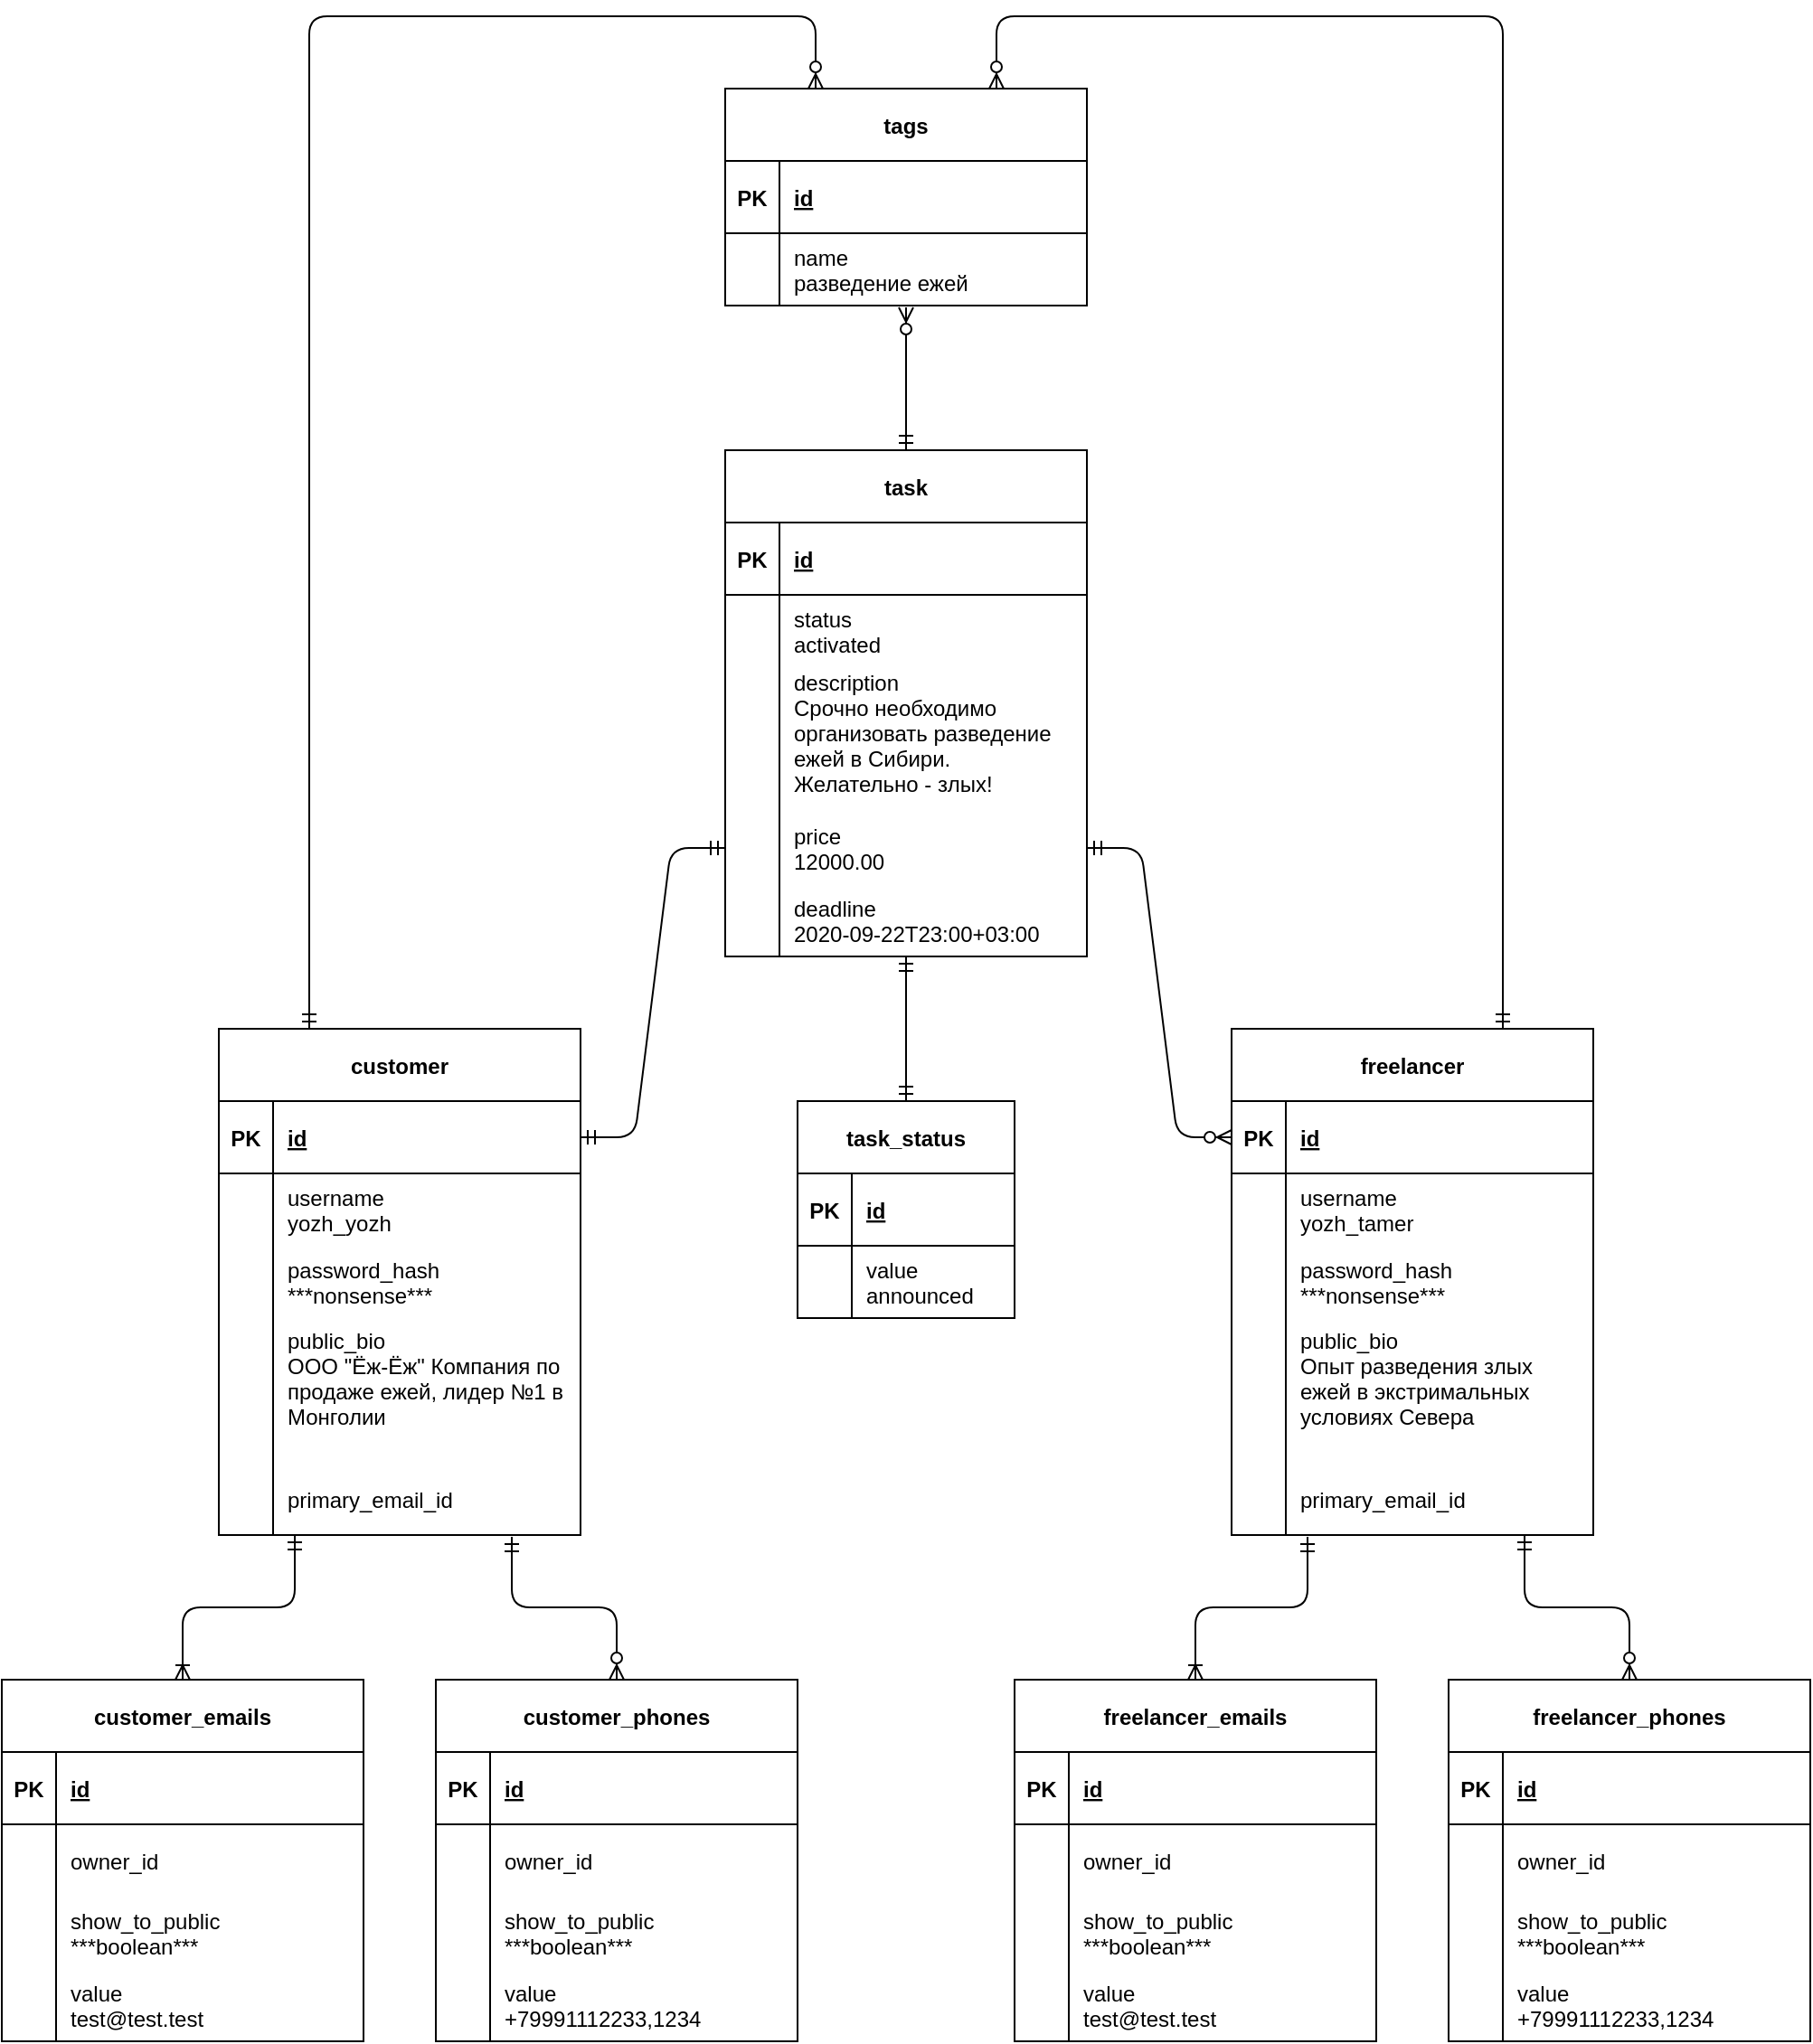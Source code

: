 <mxfile version="13.6.2" type="device"><diagram id="24OO-Mp2F8V4DnIEumOf" name="Page-1"><mxGraphModel dx="1502" dy="1733" grid="1" gridSize="10" guides="1" tooltips="1" connect="1" arrows="1" fold="1" page="1" pageScale="1" pageWidth="850" pageHeight="1100" math="0" shadow="0"><root><mxCell id="0"/><mxCell id="1" parent="0"/><mxCell id="UAAKbLrgL-FARiQ7asQP-84" value="customer" style="shape=table;startSize=40;container=1;collapsible=1;childLayout=tableLayout;fixedRows=1;rowLines=0;fontStyle=1;align=center;resizeLast=1;" parent="1" vertex="1"><mxGeometry x="40" y="80" width="200" height="280" as="geometry"/></mxCell><mxCell id="UAAKbLrgL-FARiQ7asQP-85" value="" style="shape=partialRectangle;collapsible=0;dropTarget=0;pointerEvents=0;fillColor=none;top=0;left=0;bottom=1;right=0;points=[[0,0.5],[1,0.5]];portConstraint=eastwest;" parent="UAAKbLrgL-FARiQ7asQP-84" vertex="1"><mxGeometry y="40" width="200" height="40" as="geometry"/></mxCell><mxCell id="UAAKbLrgL-FARiQ7asQP-86" value="PK" style="shape=partialRectangle;connectable=0;fillColor=none;top=0;left=0;bottom=0;right=0;fontStyle=1;overflow=hidden;" parent="UAAKbLrgL-FARiQ7asQP-85" vertex="1"><mxGeometry width="30" height="40" as="geometry"/></mxCell><mxCell id="UAAKbLrgL-FARiQ7asQP-87" value="id" style="shape=partialRectangle;connectable=0;fillColor=none;top=0;left=0;bottom=0;right=0;align=left;spacingLeft=6;fontStyle=5;overflow=hidden;" parent="UAAKbLrgL-FARiQ7asQP-85" vertex="1"><mxGeometry x="30" width="170" height="40" as="geometry"/></mxCell><mxCell id="UAAKbLrgL-FARiQ7asQP-88" value="" style="shape=partialRectangle;collapsible=0;dropTarget=0;pointerEvents=0;fillColor=none;top=0;left=0;bottom=0;right=0;points=[[0,0.5],[1,0.5]];portConstraint=eastwest;" parent="UAAKbLrgL-FARiQ7asQP-84" vertex="1"><mxGeometry y="80" width="200" height="40" as="geometry"/></mxCell><mxCell id="UAAKbLrgL-FARiQ7asQP-89" value="" style="shape=partialRectangle;connectable=0;fillColor=none;top=0;left=0;bottom=0;right=0;editable=1;overflow=hidden;" parent="UAAKbLrgL-FARiQ7asQP-88" vertex="1"><mxGeometry width="30" height="40" as="geometry"/></mxCell><mxCell id="UAAKbLrgL-FARiQ7asQP-90" value="username&#10;yozh_yozh" style="shape=partialRectangle;connectable=0;fillColor=none;top=0;left=0;bottom=0;right=0;align=left;spacingLeft=6;overflow=hidden;" parent="UAAKbLrgL-FARiQ7asQP-88" vertex="1"><mxGeometry x="30" width="170" height="40" as="geometry"/></mxCell><mxCell id="UAAKbLrgL-FARiQ7asQP-91" value="" style="shape=partialRectangle;collapsible=0;dropTarget=0;pointerEvents=0;fillColor=none;top=0;left=0;bottom=0;right=0;points=[[0,0.5],[1,0.5]];portConstraint=eastwest;" parent="UAAKbLrgL-FARiQ7asQP-84" vertex="1"><mxGeometry y="120" width="200" height="40" as="geometry"/></mxCell><mxCell id="UAAKbLrgL-FARiQ7asQP-92" value="" style="shape=partialRectangle;connectable=0;fillColor=none;top=0;left=0;bottom=0;right=0;editable=1;overflow=hidden;" parent="UAAKbLrgL-FARiQ7asQP-91" vertex="1"><mxGeometry width="30" height="40" as="geometry"/></mxCell><mxCell id="UAAKbLrgL-FARiQ7asQP-93" value="password_hash&#10;***nonsense***" style="shape=partialRectangle;connectable=0;fillColor=none;top=0;left=0;bottom=0;right=0;align=left;spacingLeft=6;overflow=hidden;" parent="UAAKbLrgL-FARiQ7asQP-91" vertex="1"><mxGeometry x="30" width="170" height="40" as="geometry"/></mxCell><mxCell id="UAAKbLrgL-FARiQ7asQP-101" value="" style="shape=partialRectangle;collapsible=0;dropTarget=0;pointerEvents=0;fillColor=none;top=0;left=0;bottom=0;right=0;points=[[0,0.5],[1,0.5]];portConstraint=eastwest;" parent="UAAKbLrgL-FARiQ7asQP-84" vertex="1"><mxGeometry y="160" width="200" height="80" as="geometry"/></mxCell><mxCell id="UAAKbLrgL-FARiQ7asQP-102" value="" style="shape=partialRectangle;connectable=0;fillColor=none;top=0;left=0;bottom=0;right=0;editable=1;overflow=hidden;" parent="UAAKbLrgL-FARiQ7asQP-101" vertex="1"><mxGeometry width="30" height="80" as="geometry"/></mxCell><mxCell id="UAAKbLrgL-FARiQ7asQP-103" value="public_bio&#10;ООО &quot;Ёж-Ёж&quot; Компания по&#10;продаже ежей, лидер №1 в&#10;Монголии&#10;" style="shape=partialRectangle;connectable=0;fillColor=none;top=0;left=0;bottom=0;right=0;align=left;spacingLeft=6;overflow=hidden;" parent="UAAKbLrgL-FARiQ7asQP-101" vertex="1"><mxGeometry x="30" width="170" height="80" as="geometry"/></mxCell><mxCell id="UAAKbLrgL-FARiQ7asQP-275" value="" style="shape=partialRectangle;collapsible=0;dropTarget=0;pointerEvents=0;fillColor=none;top=0;left=0;bottom=0;right=0;points=[[0,0.5],[1,0.5]];portConstraint=eastwest;" parent="UAAKbLrgL-FARiQ7asQP-84" vertex="1"><mxGeometry y="240" width="200" height="40" as="geometry"/></mxCell><mxCell id="UAAKbLrgL-FARiQ7asQP-276" value="" style="shape=partialRectangle;connectable=0;fillColor=none;top=0;left=0;bottom=0;right=0;editable=1;overflow=hidden;" parent="UAAKbLrgL-FARiQ7asQP-275" vertex="1"><mxGeometry width="30" height="40" as="geometry"/></mxCell><mxCell id="UAAKbLrgL-FARiQ7asQP-277" value="primary_email_id" style="shape=partialRectangle;connectable=0;fillColor=none;top=0;left=0;bottom=0;right=0;align=left;spacingLeft=6;overflow=hidden;" parent="UAAKbLrgL-FARiQ7asQP-275" vertex="1"><mxGeometry x="30" width="170" height="40" as="geometry"/></mxCell><mxCell id="UAAKbLrgL-FARiQ7asQP-180" value="freelancer" style="shape=table;startSize=40;container=1;collapsible=1;childLayout=tableLayout;fixedRows=1;rowLines=0;fontStyle=1;align=center;resizeLast=1;" parent="1" vertex="1"><mxGeometry x="600" y="80" width="200" height="280" as="geometry"/></mxCell><mxCell id="UAAKbLrgL-FARiQ7asQP-181" value="" style="shape=partialRectangle;collapsible=0;dropTarget=0;pointerEvents=0;fillColor=none;top=0;left=0;bottom=1;right=0;points=[[0,0.5],[1,0.5]];portConstraint=eastwest;" parent="UAAKbLrgL-FARiQ7asQP-180" vertex="1"><mxGeometry y="40" width="200" height="40" as="geometry"/></mxCell><mxCell id="UAAKbLrgL-FARiQ7asQP-182" value="PK" style="shape=partialRectangle;connectable=0;fillColor=none;top=0;left=0;bottom=0;right=0;fontStyle=1;overflow=hidden;" parent="UAAKbLrgL-FARiQ7asQP-181" vertex="1"><mxGeometry width="30" height="40" as="geometry"/></mxCell><mxCell id="UAAKbLrgL-FARiQ7asQP-183" value="id" style="shape=partialRectangle;connectable=0;fillColor=none;top=0;left=0;bottom=0;right=0;align=left;spacingLeft=6;fontStyle=5;overflow=hidden;" parent="UAAKbLrgL-FARiQ7asQP-181" vertex="1"><mxGeometry x="30" width="170" height="40" as="geometry"/></mxCell><mxCell id="UAAKbLrgL-FARiQ7asQP-184" value="" style="shape=partialRectangle;collapsible=0;dropTarget=0;pointerEvents=0;fillColor=none;top=0;left=0;bottom=0;right=0;points=[[0,0.5],[1,0.5]];portConstraint=eastwest;" parent="UAAKbLrgL-FARiQ7asQP-180" vertex="1"><mxGeometry y="80" width="200" height="40" as="geometry"/></mxCell><mxCell id="UAAKbLrgL-FARiQ7asQP-185" value="" style="shape=partialRectangle;connectable=0;fillColor=none;top=0;left=0;bottom=0;right=0;editable=1;overflow=hidden;" parent="UAAKbLrgL-FARiQ7asQP-184" vertex="1"><mxGeometry width="30" height="40" as="geometry"/></mxCell><mxCell id="UAAKbLrgL-FARiQ7asQP-186" value="username&#10;yozh_tamer" style="shape=partialRectangle;connectable=0;fillColor=none;top=0;left=0;bottom=0;right=0;align=left;spacingLeft=6;overflow=hidden;" parent="UAAKbLrgL-FARiQ7asQP-184" vertex="1"><mxGeometry x="30" width="170" height="40" as="geometry"/></mxCell><mxCell id="UAAKbLrgL-FARiQ7asQP-187" value="" style="shape=partialRectangle;collapsible=0;dropTarget=0;pointerEvents=0;fillColor=none;top=0;left=0;bottom=0;right=0;points=[[0,0.5],[1,0.5]];portConstraint=eastwest;" parent="UAAKbLrgL-FARiQ7asQP-180" vertex="1"><mxGeometry y="120" width="200" height="40" as="geometry"/></mxCell><mxCell id="UAAKbLrgL-FARiQ7asQP-188" value="" style="shape=partialRectangle;connectable=0;fillColor=none;top=0;left=0;bottom=0;right=0;editable=1;overflow=hidden;" parent="UAAKbLrgL-FARiQ7asQP-187" vertex="1"><mxGeometry width="30" height="40" as="geometry"/></mxCell><mxCell id="UAAKbLrgL-FARiQ7asQP-189" value="password_hash&#10;***nonsense***" style="shape=partialRectangle;connectable=0;fillColor=none;top=0;left=0;bottom=0;right=0;align=left;spacingLeft=6;overflow=hidden;" parent="UAAKbLrgL-FARiQ7asQP-187" vertex="1"><mxGeometry x="30" width="170" height="40" as="geometry"/></mxCell><mxCell id="UAAKbLrgL-FARiQ7asQP-190" value="" style="shape=partialRectangle;collapsible=0;dropTarget=0;pointerEvents=0;fillColor=none;top=0;left=0;bottom=0;right=0;points=[[0,0.5],[1,0.5]];portConstraint=eastwest;" parent="UAAKbLrgL-FARiQ7asQP-180" vertex="1"><mxGeometry y="160" width="200" height="80" as="geometry"/></mxCell><mxCell id="UAAKbLrgL-FARiQ7asQP-191" value="" style="shape=partialRectangle;connectable=0;fillColor=none;top=0;left=0;bottom=0;right=0;editable=1;overflow=hidden;" parent="UAAKbLrgL-FARiQ7asQP-190" vertex="1"><mxGeometry width="30" height="80" as="geometry"/></mxCell><mxCell id="UAAKbLrgL-FARiQ7asQP-192" value="public_bio&#10;Опыт разведения злых&#10;ежей в экстримальных&#10;условиях Севера&#10;" style="shape=partialRectangle;connectable=0;fillColor=none;top=0;left=0;bottom=0;right=0;align=left;spacingLeft=6;overflow=hidden;" parent="UAAKbLrgL-FARiQ7asQP-190" vertex="1"><mxGeometry x="30" width="170" height="80" as="geometry"/></mxCell><mxCell id="UAAKbLrgL-FARiQ7asQP-281" value="" style="shape=partialRectangle;collapsible=0;dropTarget=0;pointerEvents=0;fillColor=none;top=0;left=0;bottom=0;right=0;points=[[0,0.5],[1,0.5]];portConstraint=eastwest;" parent="UAAKbLrgL-FARiQ7asQP-180" vertex="1"><mxGeometry y="240" width="200" height="40" as="geometry"/></mxCell><mxCell id="UAAKbLrgL-FARiQ7asQP-282" value="" style="shape=partialRectangle;connectable=0;fillColor=none;top=0;left=0;bottom=0;right=0;editable=1;overflow=hidden;" parent="UAAKbLrgL-FARiQ7asQP-281" vertex="1"><mxGeometry width="30" height="40" as="geometry"/></mxCell><mxCell id="UAAKbLrgL-FARiQ7asQP-283" value="primary_email_id" style="shape=partialRectangle;connectable=0;fillColor=none;top=0;left=0;bottom=0;right=0;align=left;spacingLeft=6;overflow=hidden;" parent="UAAKbLrgL-FARiQ7asQP-281" vertex="1"><mxGeometry x="30" width="170" height="40" as="geometry"/></mxCell><mxCell id="UAAKbLrgL-FARiQ7asQP-228" value="task" style="shape=table;startSize=40;container=1;collapsible=1;childLayout=tableLayout;fixedRows=1;rowLines=0;fontStyle=1;align=center;resizeLast=1;" parent="1" vertex="1"><mxGeometry x="320" y="-240" width="200" height="280" as="geometry"/></mxCell><mxCell id="UAAKbLrgL-FARiQ7asQP-229" value="" style="shape=partialRectangle;collapsible=0;dropTarget=0;pointerEvents=0;fillColor=none;top=0;left=0;bottom=1;right=0;points=[[0,0.5],[1,0.5]];portConstraint=eastwest;" parent="UAAKbLrgL-FARiQ7asQP-228" vertex="1"><mxGeometry y="40" width="200" height="40" as="geometry"/></mxCell><mxCell id="UAAKbLrgL-FARiQ7asQP-230" value="PK" style="shape=partialRectangle;connectable=0;fillColor=none;top=0;left=0;bottom=0;right=0;fontStyle=1;overflow=hidden;" parent="UAAKbLrgL-FARiQ7asQP-229" vertex="1"><mxGeometry width="30" height="40" as="geometry"/></mxCell><mxCell id="UAAKbLrgL-FARiQ7asQP-231" value="id" style="shape=partialRectangle;connectable=0;fillColor=none;top=0;left=0;bottom=0;right=0;align=left;spacingLeft=6;fontStyle=5;overflow=hidden;" parent="UAAKbLrgL-FARiQ7asQP-229" vertex="1"><mxGeometry x="30" width="170" height="40" as="geometry"/></mxCell><mxCell id="UAAKbLrgL-FARiQ7asQP-232" value="" style="shape=partialRectangle;collapsible=0;dropTarget=0;pointerEvents=0;fillColor=none;top=0;left=0;bottom=0;right=0;points=[[0,0.5],[1,0.5]];portConstraint=eastwest;" parent="UAAKbLrgL-FARiQ7asQP-228" vertex="1"><mxGeometry y="80" width="200" height="40" as="geometry"/></mxCell><mxCell id="UAAKbLrgL-FARiQ7asQP-233" value="" style="shape=partialRectangle;connectable=0;fillColor=none;top=0;left=0;bottom=0;right=0;editable=1;overflow=hidden;" parent="UAAKbLrgL-FARiQ7asQP-232" vertex="1"><mxGeometry width="30" height="40" as="geometry"/></mxCell><mxCell id="UAAKbLrgL-FARiQ7asQP-234" value="status&#10;activated" style="shape=partialRectangle;connectable=0;fillColor=none;top=0;left=0;bottom=0;right=0;align=left;spacingLeft=6;overflow=hidden;" parent="UAAKbLrgL-FARiQ7asQP-232" vertex="1"><mxGeometry x="30" width="170" height="40" as="geometry"/></mxCell><mxCell id="UAAKbLrgL-FARiQ7asQP-235" value="" style="shape=partialRectangle;collapsible=0;dropTarget=0;pointerEvents=0;fillColor=none;top=0;left=0;bottom=0;right=0;points=[[0,0.5],[1,0.5]];portConstraint=eastwest;" parent="UAAKbLrgL-FARiQ7asQP-228" vertex="1"><mxGeometry y="120" width="200" height="80" as="geometry"/></mxCell><mxCell id="UAAKbLrgL-FARiQ7asQP-236" value="" style="shape=partialRectangle;connectable=0;fillColor=none;top=0;left=0;bottom=0;right=0;editable=1;overflow=hidden;" parent="UAAKbLrgL-FARiQ7asQP-235" vertex="1"><mxGeometry width="30" height="80" as="geometry"/></mxCell><mxCell id="UAAKbLrgL-FARiQ7asQP-237" value="description&#10;Срочно необходимо&#10;организовать разведение&#10;ежей в Сибири.&#10;Желательно - злых!&#10;" style="shape=partialRectangle;connectable=0;fillColor=none;top=0;left=0;bottom=0;right=0;align=left;spacingLeft=6;overflow=hidden;" parent="UAAKbLrgL-FARiQ7asQP-235" vertex="1"><mxGeometry x="30" width="170" height="80" as="geometry"/></mxCell><mxCell id="UAAKbLrgL-FARiQ7asQP-247" value="" style="shape=partialRectangle;collapsible=0;dropTarget=0;pointerEvents=0;fillColor=none;top=0;left=0;bottom=0;right=0;points=[[0,0.5],[1,0.5]];portConstraint=eastwest;" parent="UAAKbLrgL-FARiQ7asQP-228" vertex="1"><mxGeometry y="200" width="200" height="40" as="geometry"/></mxCell><mxCell id="UAAKbLrgL-FARiQ7asQP-248" value="" style="shape=partialRectangle;connectable=0;fillColor=none;top=0;left=0;bottom=0;right=0;editable=1;overflow=hidden;" parent="UAAKbLrgL-FARiQ7asQP-247" vertex="1"><mxGeometry width="30" height="40" as="geometry"/></mxCell><mxCell id="UAAKbLrgL-FARiQ7asQP-249" value="price&#10;12000.00" style="shape=partialRectangle;connectable=0;fillColor=none;top=0;left=0;bottom=0;right=0;align=left;spacingLeft=6;overflow=hidden;" parent="UAAKbLrgL-FARiQ7asQP-247" vertex="1"><mxGeometry x="30" width="170" height="40" as="geometry"/></mxCell><mxCell id="M_6ktFH05zGwZ_8QLSqs-2" value="" style="shape=partialRectangle;collapsible=0;dropTarget=0;pointerEvents=0;fillColor=none;top=0;left=0;bottom=0;right=0;points=[[0,0.5],[1,0.5]];portConstraint=eastwest;" parent="UAAKbLrgL-FARiQ7asQP-228" vertex="1"><mxGeometry y="240" width="200" height="40" as="geometry"/></mxCell><mxCell id="M_6ktFH05zGwZ_8QLSqs-3" value="" style="shape=partialRectangle;connectable=0;fillColor=none;top=0;left=0;bottom=0;right=0;editable=1;overflow=hidden;" parent="M_6ktFH05zGwZ_8QLSqs-2" vertex="1"><mxGeometry width="30" height="40" as="geometry"/></mxCell><mxCell id="M_6ktFH05zGwZ_8QLSqs-4" value="deadline&#10;2020-09-22T23:00+03:00" style="shape=partialRectangle;connectable=0;fillColor=none;top=0;left=0;bottom=0;right=0;align=left;spacingLeft=6;overflow=hidden;" parent="M_6ktFH05zGwZ_8QLSqs-2" vertex="1"><mxGeometry x="30" width="170" height="40" as="geometry"/></mxCell><mxCell id="UAAKbLrgL-FARiQ7asQP-256" value="tags" style="shape=table;startSize=40;container=1;collapsible=1;childLayout=tableLayout;fixedRows=1;rowLines=0;fontStyle=1;align=center;resizeLast=1;" parent="1" vertex="1"><mxGeometry x="320" y="-440" width="200" height="120" as="geometry"/></mxCell><mxCell id="UAAKbLrgL-FARiQ7asQP-257" value="" style="shape=partialRectangle;collapsible=0;dropTarget=0;pointerEvents=0;fillColor=none;top=0;left=0;bottom=1;right=0;points=[[0,0.5],[1,0.5]];portConstraint=eastwest;" parent="UAAKbLrgL-FARiQ7asQP-256" vertex="1"><mxGeometry y="40" width="200" height="40" as="geometry"/></mxCell><mxCell id="UAAKbLrgL-FARiQ7asQP-258" value="PK" style="shape=partialRectangle;connectable=0;fillColor=none;top=0;left=0;bottom=0;right=0;fontStyle=1;overflow=hidden;" parent="UAAKbLrgL-FARiQ7asQP-257" vertex="1"><mxGeometry width="30" height="40" as="geometry"/></mxCell><mxCell id="UAAKbLrgL-FARiQ7asQP-259" value="id" style="shape=partialRectangle;connectable=0;fillColor=none;top=0;left=0;bottom=0;right=0;align=left;spacingLeft=6;fontStyle=5;overflow=hidden;" parent="UAAKbLrgL-FARiQ7asQP-257" vertex="1"><mxGeometry x="30" width="170" height="40" as="geometry"/></mxCell><mxCell id="UAAKbLrgL-FARiQ7asQP-260" value="" style="shape=partialRectangle;collapsible=0;dropTarget=0;pointerEvents=0;fillColor=none;top=0;left=0;bottom=0;right=0;points=[[0,0.5],[1,0.5]];portConstraint=eastwest;" parent="UAAKbLrgL-FARiQ7asQP-256" vertex="1"><mxGeometry y="80" width="200" height="40" as="geometry"/></mxCell><mxCell id="UAAKbLrgL-FARiQ7asQP-261" value="" style="shape=partialRectangle;connectable=0;fillColor=none;top=0;left=0;bottom=0;right=0;editable=1;overflow=hidden;" parent="UAAKbLrgL-FARiQ7asQP-260" vertex="1"><mxGeometry width="30" height="40" as="geometry"/></mxCell><mxCell id="UAAKbLrgL-FARiQ7asQP-262" value="name&#10;разведение ежей" style="shape=partialRectangle;connectable=0;fillColor=none;top=0;left=0;bottom=0;right=0;align=left;spacingLeft=6;overflow=hidden;" parent="UAAKbLrgL-FARiQ7asQP-260" vertex="1"><mxGeometry x="30" width="170" height="40" as="geometry"/></mxCell><mxCell id="UAAKbLrgL-FARiQ7asQP-133" value="customer_emails" style="shape=table;startSize=40;container=1;collapsible=1;childLayout=tableLayout;fixedRows=1;rowLines=0;fontStyle=1;align=center;resizeLast=1;" parent="1" vertex="1"><mxGeometry x="-80" y="440" width="200" height="200" as="geometry"/></mxCell><mxCell id="UAAKbLrgL-FARiQ7asQP-134" value="" style="shape=partialRectangle;collapsible=0;dropTarget=0;pointerEvents=0;fillColor=none;top=0;left=0;bottom=1;right=0;points=[[0,0.5],[1,0.5]];portConstraint=eastwest;" parent="UAAKbLrgL-FARiQ7asQP-133" vertex="1"><mxGeometry y="40" width="200" height="40" as="geometry"/></mxCell><mxCell id="UAAKbLrgL-FARiQ7asQP-135" value="PK" style="shape=partialRectangle;connectable=0;fillColor=none;top=0;left=0;bottom=0;right=0;fontStyle=1;overflow=hidden;" parent="UAAKbLrgL-FARiQ7asQP-134" vertex="1"><mxGeometry width="30" height="40" as="geometry"/></mxCell><mxCell id="UAAKbLrgL-FARiQ7asQP-136" value="id" style="shape=partialRectangle;connectable=0;fillColor=none;top=0;left=0;bottom=0;right=0;align=left;spacingLeft=6;fontStyle=5;overflow=hidden;" parent="UAAKbLrgL-FARiQ7asQP-134" vertex="1"><mxGeometry x="30" width="170" height="40" as="geometry"/></mxCell><mxCell id="UAAKbLrgL-FARiQ7asQP-140" value="" style="shape=partialRectangle;collapsible=0;dropTarget=0;pointerEvents=0;fillColor=none;top=0;left=0;bottom=0;right=0;points=[[0,0.5],[1,0.5]];portConstraint=eastwest;" parent="UAAKbLrgL-FARiQ7asQP-133" vertex="1"><mxGeometry y="80" width="200" height="40" as="geometry"/></mxCell><mxCell id="UAAKbLrgL-FARiQ7asQP-141" value="" style="shape=partialRectangle;connectable=0;fillColor=none;top=0;left=0;bottom=0;right=0;editable=1;overflow=hidden;" parent="UAAKbLrgL-FARiQ7asQP-140" vertex="1"><mxGeometry width="30" height="40" as="geometry"/></mxCell><mxCell id="UAAKbLrgL-FARiQ7asQP-142" value="owner_id" style="shape=partialRectangle;connectable=0;fillColor=none;top=0;left=0;bottom=0;right=0;align=left;spacingLeft=6;overflow=hidden;" parent="UAAKbLrgL-FARiQ7asQP-140" vertex="1"><mxGeometry x="30" width="170" height="40" as="geometry"/></mxCell><mxCell id="UAAKbLrgL-FARiQ7asQP-143" value="" style="shape=partialRectangle;collapsible=0;dropTarget=0;pointerEvents=0;fillColor=none;top=0;left=0;bottom=0;right=0;points=[[0,0.5],[1,0.5]];portConstraint=eastwest;" parent="UAAKbLrgL-FARiQ7asQP-133" vertex="1"><mxGeometry y="120" width="200" height="40" as="geometry"/></mxCell><mxCell id="UAAKbLrgL-FARiQ7asQP-144" value="" style="shape=partialRectangle;connectable=0;fillColor=none;top=0;left=0;bottom=0;right=0;editable=1;overflow=hidden;" parent="UAAKbLrgL-FARiQ7asQP-143" vertex="1"><mxGeometry width="30" height="40" as="geometry"/></mxCell><mxCell id="UAAKbLrgL-FARiQ7asQP-145" value="show_to_public&#10;***boolean***" style="shape=partialRectangle;connectable=0;fillColor=none;top=0;left=0;bottom=0;right=0;align=left;spacingLeft=6;overflow=hidden;" parent="UAAKbLrgL-FARiQ7asQP-143" vertex="1"><mxGeometry x="30" width="170" height="40" as="geometry"/></mxCell><mxCell id="UAAKbLrgL-FARiQ7asQP-146" value="" style="shape=partialRectangle;collapsible=0;dropTarget=0;pointerEvents=0;fillColor=none;top=0;left=0;bottom=0;right=0;points=[[0,0.5],[1,0.5]];portConstraint=eastwest;" parent="UAAKbLrgL-FARiQ7asQP-133" vertex="1"><mxGeometry y="160" width="200" height="40" as="geometry"/></mxCell><mxCell id="UAAKbLrgL-FARiQ7asQP-147" value="" style="shape=partialRectangle;connectable=0;fillColor=none;top=0;left=0;bottom=0;right=0;editable=1;overflow=hidden;" parent="UAAKbLrgL-FARiQ7asQP-146" vertex="1"><mxGeometry width="30" height="40" as="geometry"/></mxCell><mxCell id="UAAKbLrgL-FARiQ7asQP-148" value="value&#10;test@test.test" style="shape=partialRectangle;connectable=0;fillColor=none;top=0;left=0;bottom=0;right=0;align=left;spacingLeft=6;overflow=hidden;" parent="UAAKbLrgL-FARiQ7asQP-146" vertex="1"><mxGeometry x="30" width="170" height="40" as="geometry"/></mxCell><mxCell id="UAAKbLrgL-FARiQ7asQP-164" value="customer_phones" style="shape=table;startSize=40;container=1;collapsible=1;childLayout=tableLayout;fixedRows=1;rowLines=0;fontStyle=1;align=center;resizeLast=1;" parent="1" vertex="1"><mxGeometry x="160" y="440" width="200" height="200" as="geometry"/></mxCell><mxCell id="UAAKbLrgL-FARiQ7asQP-165" value="" style="shape=partialRectangle;collapsible=0;dropTarget=0;pointerEvents=0;fillColor=none;top=0;left=0;bottom=1;right=0;points=[[0,0.5],[1,0.5]];portConstraint=eastwest;" parent="UAAKbLrgL-FARiQ7asQP-164" vertex="1"><mxGeometry y="40" width="200" height="40" as="geometry"/></mxCell><mxCell id="UAAKbLrgL-FARiQ7asQP-166" value="PK" style="shape=partialRectangle;connectable=0;fillColor=none;top=0;left=0;bottom=0;right=0;fontStyle=1;overflow=hidden;" parent="UAAKbLrgL-FARiQ7asQP-165" vertex="1"><mxGeometry width="30" height="40" as="geometry"/></mxCell><mxCell id="UAAKbLrgL-FARiQ7asQP-167" value="id" style="shape=partialRectangle;connectable=0;fillColor=none;top=0;left=0;bottom=0;right=0;align=left;spacingLeft=6;fontStyle=5;overflow=hidden;" parent="UAAKbLrgL-FARiQ7asQP-165" vertex="1"><mxGeometry x="30" width="170" height="40" as="geometry"/></mxCell><mxCell id="UAAKbLrgL-FARiQ7asQP-168" value="" style="shape=partialRectangle;collapsible=0;dropTarget=0;pointerEvents=0;fillColor=none;top=0;left=0;bottom=0;right=0;points=[[0,0.5],[1,0.5]];portConstraint=eastwest;" parent="UAAKbLrgL-FARiQ7asQP-164" vertex="1"><mxGeometry y="80" width="200" height="40" as="geometry"/></mxCell><mxCell id="UAAKbLrgL-FARiQ7asQP-169" value="" style="shape=partialRectangle;connectable=0;fillColor=none;top=0;left=0;bottom=0;right=0;editable=1;overflow=hidden;" parent="UAAKbLrgL-FARiQ7asQP-168" vertex="1"><mxGeometry width="30" height="40" as="geometry"/></mxCell><mxCell id="UAAKbLrgL-FARiQ7asQP-170" value="owner_id" style="shape=partialRectangle;connectable=0;fillColor=none;top=0;left=0;bottom=0;right=0;align=left;spacingLeft=6;overflow=hidden;" parent="UAAKbLrgL-FARiQ7asQP-168" vertex="1"><mxGeometry x="30" width="170" height="40" as="geometry"/></mxCell><mxCell id="UAAKbLrgL-FARiQ7asQP-171" value="" style="shape=partialRectangle;collapsible=0;dropTarget=0;pointerEvents=0;fillColor=none;top=0;left=0;bottom=0;right=0;points=[[0,0.5],[1,0.5]];portConstraint=eastwest;" parent="UAAKbLrgL-FARiQ7asQP-164" vertex="1"><mxGeometry y="120" width="200" height="40" as="geometry"/></mxCell><mxCell id="UAAKbLrgL-FARiQ7asQP-172" value="" style="shape=partialRectangle;connectable=0;fillColor=none;top=0;left=0;bottom=0;right=0;editable=1;overflow=hidden;" parent="UAAKbLrgL-FARiQ7asQP-171" vertex="1"><mxGeometry width="30" height="40" as="geometry"/></mxCell><mxCell id="UAAKbLrgL-FARiQ7asQP-173" value="show_to_public&#10;***boolean***" style="shape=partialRectangle;connectable=0;fillColor=none;top=0;left=0;bottom=0;right=0;align=left;spacingLeft=6;overflow=hidden;" parent="UAAKbLrgL-FARiQ7asQP-171" vertex="1"><mxGeometry x="30" width="170" height="40" as="geometry"/></mxCell><mxCell id="UAAKbLrgL-FARiQ7asQP-174" value="" style="shape=partialRectangle;collapsible=0;dropTarget=0;pointerEvents=0;fillColor=none;top=0;left=0;bottom=0;right=0;points=[[0,0.5],[1,0.5]];portConstraint=eastwest;" parent="UAAKbLrgL-FARiQ7asQP-164" vertex="1"><mxGeometry y="160" width="200" height="40" as="geometry"/></mxCell><mxCell id="UAAKbLrgL-FARiQ7asQP-175" value="" style="shape=partialRectangle;connectable=0;fillColor=none;top=0;left=0;bottom=0;right=0;editable=1;overflow=hidden;" parent="UAAKbLrgL-FARiQ7asQP-174" vertex="1"><mxGeometry width="30" height="40" as="geometry"/></mxCell><mxCell id="UAAKbLrgL-FARiQ7asQP-176" value="value&#10;+79991112233,1234" style="shape=partialRectangle;connectable=0;fillColor=none;top=0;left=0;bottom=0;right=0;align=left;spacingLeft=6;overflow=hidden;" parent="UAAKbLrgL-FARiQ7asQP-174" vertex="1"><mxGeometry x="30" width="170" height="40" as="geometry"/></mxCell><mxCell id="UAAKbLrgL-FARiQ7asQP-196" value="freelancer_emails" style="shape=table;startSize=40;container=1;collapsible=1;childLayout=tableLayout;fixedRows=1;rowLines=0;fontStyle=1;align=center;resizeLast=1;" parent="1" vertex="1"><mxGeometry x="480" y="440" width="200" height="200" as="geometry"/></mxCell><mxCell id="UAAKbLrgL-FARiQ7asQP-197" value="" style="shape=partialRectangle;collapsible=0;dropTarget=0;pointerEvents=0;fillColor=none;top=0;left=0;bottom=1;right=0;points=[[0,0.5],[1,0.5]];portConstraint=eastwest;" parent="UAAKbLrgL-FARiQ7asQP-196" vertex="1"><mxGeometry y="40" width="200" height="40" as="geometry"/></mxCell><mxCell id="UAAKbLrgL-FARiQ7asQP-198" value="PK" style="shape=partialRectangle;connectable=0;fillColor=none;top=0;left=0;bottom=0;right=0;fontStyle=1;overflow=hidden;" parent="UAAKbLrgL-FARiQ7asQP-197" vertex="1"><mxGeometry width="30" height="40" as="geometry"/></mxCell><mxCell id="UAAKbLrgL-FARiQ7asQP-199" value="id" style="shape=partialRectangle;connectable=0;fillColor=none;top=0;left=0;bottom=0;right=0;align=left;spacingLeft=6;fontStyle=5;overflow=hidden;" parent="UAAKbLrgL-FARiQ7asQP-197" vertex="1"><mxGeometry x="30" width="170" height="40" as="geometry"/></mxCell><mxCell id="UAAKbLrgL-FARiQ7asQP-200" value="" style="shape=partialRectangle;collapsible=0;dropTarget=0;pointerEvents=0;fillColor=none;top=0;left=0;bottom=0;right=0;points=[[0,0.5],[1,0.5]];portConstraint=eastwest;" parent="UAAKbLrgL-FARiQ7asQP-196" vertex="1"><mxGeometry y="80" width="200" height="40" as="geometry"/></mxCell><mxCell id="UAAKbLrgL-FARiQ7asQP-201" value="" style="shape=partialRectangle;connectable=0;fillColor=none;top=0;left=0;bottom=0;right=0;editable=1;overflow=hidden;" parent="UAAKbLrgL-FARiQ7asQP-200" vertex="1"><mxGeometry width="30" height="40" as="geometry"/></mxCell><mxCell id="UAAKbLrgL-FARiQ7asQP-202" value="owner_id" style="shape=partialRectangle;connectable=0;fillColor=none;top=0;left=0;bottom=0;right=0;align=left;spacingLeft=6;overflow=hidden;" parent="UAAKbLrgL-FARiQ7asQP-200" vertex="1"><mxGeometry x="30" width="170" height="40" as="geometry"/></mxCell><mxCell id="UAAKbLrgL-FARiQ7asQP-203" value="" style="shape=partialRectangle;collapsible=0;dropTarget=0;pointerEvents=0;fillColor=none;top=0;left=0;bottom=0;right=0;points=[[0,0.5],[1,0.5]];portConstraint=eastwest;" parent="UAAKbLrgL-FARiQ7asQP-196" vertex="1"><mxGeometry y="120" width="200" height="40" as="geometry"/></mxCell><mxCell id="UAAKbLrgL-FARiQ7asQP-204" value="" style="shape=partialRectangle;connectable=0;fillColor=none;top=0;left=0;bottom=0;right=0;editable=1;overflow=hidden;" parent="UAAKbLrgL-FARiQ7asQP-203" vertex="1"><mxGeometry width="30" height="40" as="geometry"/></mxCell><mxCell id="UAAKbLrgL-FARiQ7asQP-205" value="show_to_public&#10;***boolean***" style="shape=partialRectangle;connectable=0;fillColor=none;top=0;left=0;bottom=0;right=0;align=left;spacingLeft=6;overflow=hidden;" parent="UAAKbLrgL-FARiQ7asQP-203" vertex="1"><mxGeometry x="30" width="170" height="40" as="geometry"/></mxCell><mxCell id="UAAKbLrgL-FARiQ7asQP-206" value="" style="shape=partialRectangle;collapsible=0;dropTarget=0;pointerEvents=0;fillColor=none;top=0;left=0;bottom=0;right=0;points=[[0,0.5],[1,0.5]];portConstraint=eastwest;" parent="UAAKbLrgL-FARiQ7asQP-196" vertex="1"><mxGeometry y="160" width="200" height="40" as="geometry"/></mxCell><mxCell id="UAAKbLrgL-FARiQ7asQP-207" value="" style="shape=partialRectangle;connectable=0;fillColor=none;top=0;left=0;bottom=0;right=0;editable=1;overflow=hidden;" parent="UAAKbLrgL-FARiQ7asQP-206" vertex="1"><mxGeometry width="30" height="40" as="geometry"/></mxCell><mxCell id="UAAKbLrgL-FARiQ7asQP-208" value="value&#10;test@test.test" style="shape=partialRectangle;connectable=0;fillColor=none;top=0;left=0;bottom=0;right=0;align=left;spacingLeft=6;overflow=hidden;" parent="UAAKbLrgL-FARiQ7asQP-206" vertex="1"><mxGeometry x="30" width="170" height="40" as="geometry"/></mxCell><mxCell id="UAAKbLrgL-FARiQ7asQP-212" value="freelancer_phones" style="shape=table;startSize=40;container=1;collapsible=1;childLayout=tableLayout;fixedRows=1;rowLines=0;fontStyle=1;align=center;resizeLast=1;" parent="1" vertex="1"><mxGeometry x="720" y="440" width="200" height="200" as="geometry"/></mxCell><mxCell id="UAAKbLrgL-FARiQ7asQP-213" value="" style="shape=partialRectangle;collapsible=0;dropTarget=0;pointerEvents=0;fillColor=none;top=0;left=0;bottom=1;right=0;points=[[0,0.5],[1,0.5]];portConstraint=eastwest;" parent="UAAKbLrgL-FARiQ7asQP-212" vertex="1"><mxGeometry y="40" width="200" height="40" as="geometry"/></mxCell><mxCell id="UAAKbLrgL-FARiQ7asQP-214" value="PK" style="shape=partialRectangle;connectable=0;fillColor=none;top=0;left=0;bottom=0;right=0;fontStyle=1;overflow=hidden;" parent="UAAKbLrgL-FARiQ7asQP-213" vertex="1"><mxGeometry width="30" height="40" as="geometry"/></mxCell><mxCell id="UAAKbLrgL-FARiQ7asQP-215" value="id" style="shape=partialRectangle;connectable=0;fillColor=none;top=0;left=0;bottom=0;right=0;align=left;spacingLeft=6;fontStyle=5;overflow=hidden;" parent="UAAKbLrgL-FARiQ7asQP-213" vertex="1"><mxGeometry x="30" width="170" height="40" as="geometry"/></mxCell><mxCell id="UAAKbLrgL-FARiQ7asQP-216" value="" style="shape=partialRectangle;collapsible=0;dropTarget=0;pointerEvents=0;fillColor=none;top=0;left=0;bottom=0;right=0;points=[[0,0.5],[1,0.5]];portConstraint=eastwest;" parent="UAAKbLrgL-FARiQ7asQP-212" vertex="1"><mxGeometry y="80" width="200" height="40" as="geometry"/></mxCell><mxCell id="UAAKbLrgL-FARiQ7asQP-217" value="" style="shape=partialRectangle;connectable=0;fillColor=none;top=0;left=0;bottom=0;right=0;editable=1;overflow=hidden;" parent="UAAKbLrgL-FARiQ7asQP-216" vertex="1"><mxGeometry width="30" height="40" as="geometry"/></mxCell><mxCell id="UAAKbLrgL-FARiQ7asQP-218" value="owner_id" style="shape=partialRectangle;connectable=0;fillColor=none;top=0;left=0;bottom=0;right=0;align=left;spacingLeft=6;overflow=hidden;" parent="UAAKbLrgL-FARiQ7asQP-216" vertex="1"><mxGeometry x="30" width="170" height="40" as="geometry"/></mxCell><mxCell id="UAAKbLrgL-FARiQ7asQP-219" value="" style="shape=partialRectangle;collapsible=0;dropTarget=0;pointerEvents=0;fillColor=none;top=0;left=0;bottom=0;right=0;points=[[0,0.5],[1,0.5]];portConstraint=eastwest;" parent="UAAKbLrgL-FARiQ7asQP-212" vertex="1"><mxGeometry y="120" width="200" height="40" as="geometry"/></mxCell><mxCell id="UAAKbLrgL-FARiQ7asQP-220" value="" style="shape=partialRectangle;connectable=0;fillColor=none;top=0;left=0;bottom=0;right=0;editable=1;overflow=hidden;" parent="UAAKbLrgL-FARiQ7asQP-219" vertex="1"><mxGeometry width="30" height="40" as="geometry"/></mxCell><mxCell id="UAAKbLrgL-FARiQ7asQP-221" value="show_to_public&#10;***boolean***" style="shape=partialRectangle;connectable=0;fillColor=none;top=0;left=0;bottom=0;right=0;align=left;spacingLeft=6;overflow=hidden;" parent="UAAKbLrgL-FARiQ7asQP-219" vertex="1"><mxGeometry x="30" width="170" height="40" as="geometry"/></mxCell><mxCell id="UAAKbLrgL-FARiQ7asQP-222" value="" style="shape=partialRectangle;collapsible=0;dropTarget=0;pointerEvents=0;fillColor=none;top=0;left=0;bottom=0;right=0;points=[[0,0.5],[1,0.5]];portConstraint=eastwest;" parent="UAAKbLrgL-FARiQ7asQP-212" vertex="1"><mxGeometry y="160" width="200" height="40" as="geometry"/></mxCell><mxCell id="UAAKbLrgL-FARiQ7asQP-223" value="" style="shape=partialRectangle;connectable=0;fillColor=none;top=0;left=0;bottom=0;right=0;editable=1;overflow=hidden;" parent="UAAKbLrgL-FARiQ7asQP-222" vertex="1"><mxGeometry width="30" height="40" as="geometry"/></mxCell><mxCell id="UAAKbLrgL-FARiQ7asQP-224" value="value&#10;+79991112233,1234" style="shape=partialRectangle;connectable=0;fillColor=none;top=0;left=0;bottom=0;right=0;align=left;spacingLeft=6;overflow=hidden;" parent="UAAKbLrgL-FARiQ7asQP-222" vertex="1"><mxGeometry x="30" width="170" height="40" as="geometry"/></mxCell><mxCell id="zEDW2wG_-Q54SFgzsrMo-5" value="" style="edgeStyle=elbowEdgeStyle;fontSize=12;html=1;endArrow=ERzeroToMany;endFill=1;exitX=0.25;exitY=0;exitDx=0;exitDy=0;entryX=0.25;entryY=0;entryDx=0;entryDy=0;elbow=vertical;startArrow=ERmandOne;startFill=0;" parent="1" source="UAAKbLrgL-FARiQ7asQP-84" target="UAAKbLrgL-FARiQ7asQP-256" edge="1"><mxGeometry width="100" height="100" relative="1" as="geometry"><mxPoint x="240" y="-90" as="sourcePoint"/><mxPoint x="340" y="-190" as="targetPoint"/><Array as="points"><mxPoint x="200" y="-480"/></Array></mxGeometry></mxCell><mxCell id="zEDW2wG_-Q54SFgzsrMo-6" value="" style="edgeStyle=elbowEdgeStyle;fontSize=12;html=1;endArrow=ERzeroToMany;endFill=1;exitX=0.75;exitY=0;exitDx=0;exitDy=0;entryX=0.75;entryY=0;entryDx=0;entryDy=0;elbow=vertical;startArrow=ERmandOne;startFill=0;" parent="1" source="UAAKbLrgL-FARiQ7asQP-180" target="UAAKbLrgL-FARiQ7asQP-256" edge="1"><mxGeometry width="100" height="100" relative="1" as="geometry"><mxPoint x="530" y="-90" as="sourcePoint"/><mxPoint x="630" y="-190" as="targetPoint"/><Array as="points"><mxPoint x="560" y="-480"/></Array></mxGeometry></mxCell><mxCell id="zEDW2wG_-Q54SFgzsrMo-7" value="" style="fontSize=12;html=1;endArrow=ERzeroToMany;endFill=1;exitX=0.5;exitY=0;exitDx=0;exitDy=0;entryX=0.5;entryY=1.025;entryDx=0;entryDy=0;entryPerimeter=0;startArrow=ERmandOne;startFill=0;" parent="1" source="UAAKbLrgL-FARiQ7asQP-228" target="UAAKbLrgL-FARiQ7asQP-260" edge="1"><mxGeometry width="100" height="100" relative="1" as="geometry"><mxPoint x="390" y="-90" as="sourcePoint"/><mxPoint x="490" y="-190" as="targetPoint"/></mxGeometry></mxCell><mxCell id="zEDW2wG_-Q54SFgzsrMo-17" value="" style="edgeStyle=orthogonalEdgeStyle;fontSize=12;html=1;endArrow=ERoneToMany;exitX=0.21;exitY=1;exitDx=0;exitDy=0;exitPerimeter=0;endFill=0;entryX=0.5;entryY=0;entryDx=0;entryDy=0;startArrow=ERmandOne;startFill=0;" parent="1" source="UAAKbLrgL-FARiQ7asQP-275" target="UAAKbLrgL-FARiQ7asQP-133" edge="1"><mxGeometry width="100" height="100" relative="1" as="geometry"><mxPoint x="82" y="440" as="sourcePoint"/><mxPoint x="40" y="517" as="targetPoint"/><Array as="points"><mxPoint x="82" y="400"/><mxPoint x="20" y="400"/></Array></mxGeometry></mxCell><mxCell id="zEDW2wG_-Q54SFgzsrMo-18" value="" style="edgeStyle=orthogonalEdgeStyle;fontSize=12;html=1;endArrow=ERzeroToMany;exitX=0.81;exitY=1.025;exitDx=0;exitDy=0;exitPerimeter=0;endFill=1;startArrow=ERmandOne;startFill=0;" parent="1" source="UAAKbLrgL-FARiQ7asQP-275" target="UAAKbLrgL-FARiQ7asQP-164" edge="1"><mxGeometry width="100" height="100" relative="1" as="geometry"><mxPoint x="202" y="440" as="sourcePoint"/><mxPoint x="160" y="517" as="targetPoint"/><Array as="points"><mxPoint x="202" y="400"/><mxPoint x="260" y="400"/></Array></mxGeometry></mxCell><mxCell id="zEDW2wG_-Q54SFgzsrMo-19" value="" style="edgeStyle=orthogonalEdgeStyle;fontSize=12;html=1;endArrow=ERoneToMany;exitX=0.21;exitY=1.025;exitDx=0;exitDy=0;exitPerimeter=0;endFill=0;entryX=0.5;entryY=0;entryDx=0;entryDy=0;startArrow=ERmandOne;startFill=0;" parent="1" source="UAAKbLrgL-FARiQ7asQP-281" target="UAAKbLrgL-FARiQ7asQP-196" edge="1"><mxGeometry width="100" height="100" relative="1" as="geometry"><mxPoint x="642" y="440" as="sourcePoint"/><mxPoint x="600" y="517" as="targetPoint"/><Array as="points"><mxPoint x="642" y="400"/><mxPoint x="580" y="400"/></Array></mxGeometry></mxCell><mxCell id="zEDW2wG_-Q54SFgzsrMo-20" value="" style="edgeStyle=orthogonalEdgeStyle;fontSize=12;html=1;endArrow=ERzeroToMany;endFill=1;entryX=0.5;entryY=0;entryDx=0;entryDy=0;startArrow=ERmandOne;startFill=0;" parent="1" source="UAAKbLrgL-FARiQ7asQP-281" target="UAAKbLrgL-FARiQ7asQP-212" edge="1"><mxGeometry width="100" height="100" relative="1" as="geometry"><mxPoint x="762" y="440" as="sourcePoint"/><mxPoint x="720" y="517" as="targetPoint"/><Array as="points"><mxPoint x="762" y="400"/><mxPoint x="820" y="400"/></Array></mxGeometry></mxCell><mxCell id="zEDW2wG_-Q54SFgzsrMo-21" value="" style="edgeStyle=entityRelationEdgeStyle;fontSize=12;html=1;endArrow=ERmandOne;startArrow=ERmandOne;exitX=1;exitY=0.5;exitDx=0;exitDy=0;entryX=0;entryY=0.5;entryDx=0;entryDy=0;" parent="1" source="UAAKbLrgL-FARiQ7asQP-85" target="UAAKbLrgL-FARiQ7asQP-247" edge="1"><mxGeometry width="100" height="100" relative="1" as="geometry"><mxPoint x="330" y="90" as="sourcePoint"/><mxPoint x="330" y="130" as="targetPoint"/></mxGeometry></mxCell><mxCell id="zEDW2wG_-Q54SFgzsrMo-22" value="" style="edgeStyle=entityRelationEdgeStyle;fontSize=12;html=1;endArrow=ERzeroToMany;startArrow=ERmandOne;exitX=1;exitY=0.5;exitDx=0;exitDy=0;entryX=0;entryY=0.5;entryDx=0;entryDy=0;endFill=1;" parent="1" source="UAAKbLrgL-FARiQ7asQP-247" target="UAAKbLrgL-FARiQ7asQP-181" edge="1"><mxGeometry width="100" height="100" relative="1" as="geometry"><mxPoint x="440" y="140" as="sourcePoint"/><mxPoint x="560" y="140" as="targetPoint"/></mxGeometry></mxCell><mxCell id="M_6ktFH05zGwZ_8QLSqs-5" value="task_status" style="shape=table;startSize=40;container=1;collapsible=1;childLayout=tableLayout;fixedRows=1;rowLines=0;fontStyle=1;align=center;resizeLast=1;" parent="1" vertex="1"><mxGeometry x="360" y="120" width="120" height="120" as="geometry"/></mxCell><mxCell id="M_6ktFH05zGwZ_8QLSqs-6" value="" style="shape=partialRectangle;collapsible=0;dropTarget=0;pointerEvents=0;fillColor=none;top=0;left=0;bottom=1;right=0;points=[[0,0.5],[1,0.5]];portConstraint=eastwest;" parent="M_6ktFH05zGwZ_8QLSqs-5" vertex="1"><mxGeometry y="40" width="120" height="40" as="geometry"/></mxCell><mxCell id="M_6ktFH05zGwZ_8QLSqs-7" value="PK" style="shape=partialRectangle;connectable=0;fillColor=none;top=0;left=0;bottom=0;right=0;fontStyle=1;overflow=hidden;" parent="M_6ktFH05zGwZ_8QLSqs-6" vertex="1"><mxGeometry width="30" height="40" as="geometry"/></mxCell><mxCell id="M_6ktFH05zGwZ_8QLSqs-8" value="id" style="shape=partialRectangle;connectable=0;fillColor=none;top=0;left=0;bottom=0;right=0;align=left;spacingLeft=6;fontStyle=5;overflow=hidden;" parent="M_6ktFH05zGwZ_8QLSqs-6" vertex="1"><mxGeometry x="30" width="90" height="40" as="geometry"/></mxCell><mxCell id="M_6ktFH05zGwZ_8QLSqs-9" value="" style="shape=partialRectangle;collapsible=0;dropTarget=0;pointerEvents=0;fillColor=none;top=0;left=0;bottom=0;right=0;points=[[0,0.5],[1,0.5]];portConstraint=eastwest;" parent="M_6ktFH05zGwZ_8QLSqs-5" vertex="1"><mxGeometry y="80" width="120" height="40" as="geometry"/></mxCell><mxCell id="M_6ktFH05zGwZ_8QLSqs-10" value="" style="shape=partialRectangle;connectable=0;fillColor=none;top=0;left=0;bottom=0;right=0;editable=1;overflow=hidden;" parent="M_6ktFH05zGwZ_8QLSqs-9" vertex="1"><mxGeometry width="30" height="40" as="geometry"/></mxCell><mxCell id="M_6ktFH05zGwZ_8QLSqs-11" value="value&#10;announced" style="shape=partialRectangle;connectable=0;fillColor=none;top=0;left=0;bottom=0;right=0;align=left;spacingLeft=6;overflow=hidden;" parent="M_6ktFH05zGwZ_8QLSqs-9" vertex="1"><mxGeometry x="30" width="90" height="40" as="geometry"/></mxCell><mxCell id="hCy3L2DLKlNmLxx2FWrG-1" value="" style="edgeStyle=elbowEdgeStyle;fontSize=12;html=1;endArrow=ERmandOne;startArrow=ERmandOne;exitX=0.5;exitY=0;exitDx=0;exitDy=0;" edge="1" parent="1" source="M_6ktFH05zGwZ_8QLSqs-5" target="M_6ktFH05zGwZ_8QLSqs-2"><mxGeometry width="100" height="100" relative="1" as="geometry"><mxPoint x="400" y="190" as="sourcePoint"/><mxPoint x="500" y="90" as="targetPoint"/></mxGeometry></mxCell></root></mxGraphModel></diagram></mxfile>